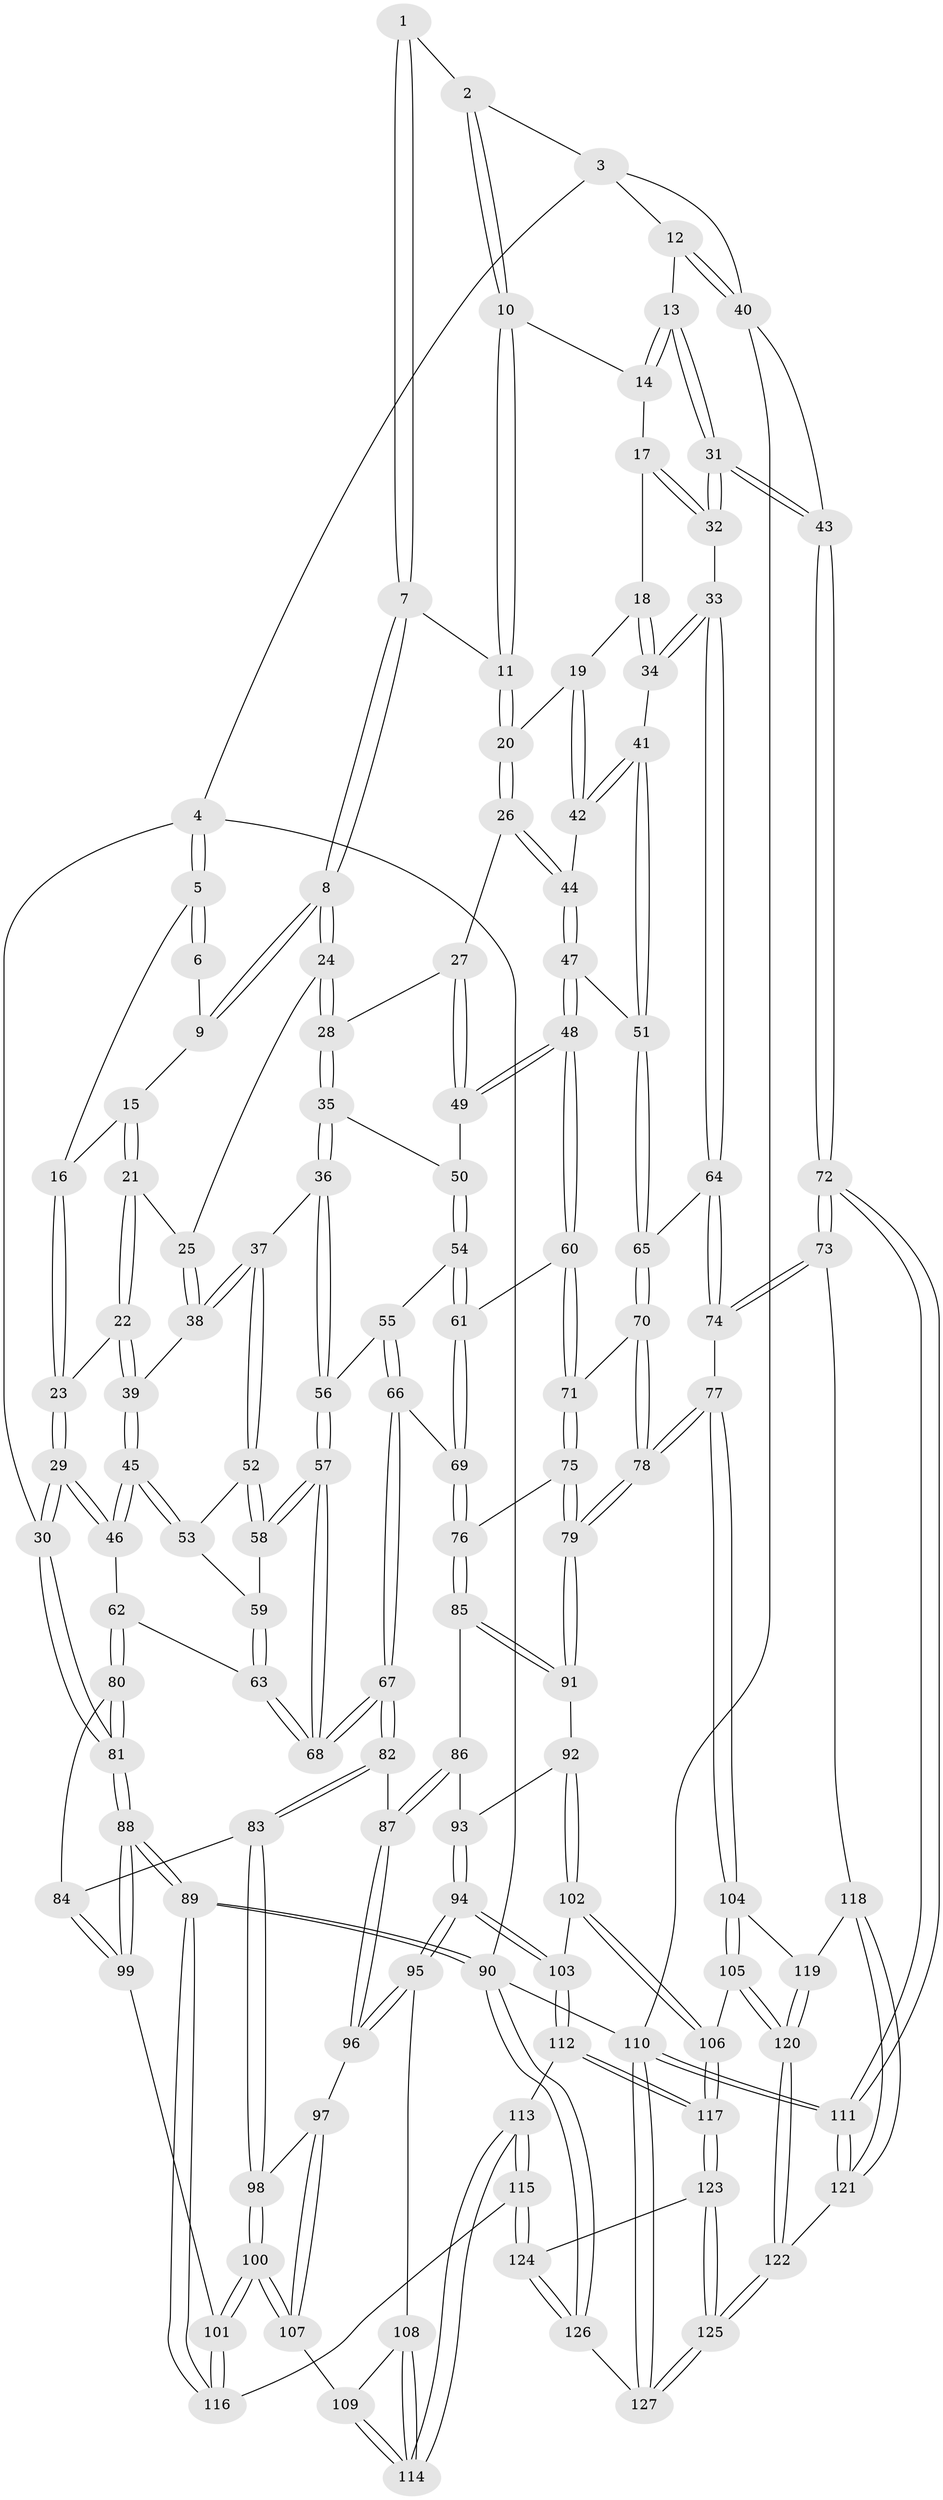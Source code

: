 // Generated by graph-tools (version 1.1) at 2025/38/03/09/25 02:38:47]
// undirected, 127 vertices, 314 edges
graph export_dot {
graph [start="1"]
  node [color=gray90,style=filled];
  1 [pos="+0.2978223882602854+0"];
  2 [pos="+0.6109396373170657+0"];
  3 [pos="+1+0"];
  4 [pos="+0+0"];
  5 [pos="+0+0"];
  6 [pos="+0.10415275215275137+0"];
  7 [pos="+0.33822588566817224+0.0980890292428536"];
  8 [pos="+0.31248420834666796+0.12156130200351965"];
  9 [pos="+0.193282519349291+0.04506261341396722"];
  10 [pos="+0.6096830444640102+0"];
  11 [pos="+0.5232098068833244+0.0669660834378034"];
  12 [pos="+0.86647751186597+0.13693208736410914"];
  13 [pos="+0.8600667626626506+0.1414497405872385"];
  14 [pos="+0.6879072723350962+0.0526961850456952"];
  15 [pos="+0.13035780134152225+0.1326906958101263"];
  16 [pos="+0.065400134453415+0.09288075631909719"];
  17 [pos="+0.6787485137652667+0.1761752171575585"];
  18 [pos="+0.6612581357939616+0.2028373290449711"];
  19 [pos="+0.6237202679709493+0.22784446447912376"];
  20 [pos="+0.5130302574149715+0.17505720096496946"];
  21 [pos="+0.13590753236553602+0.17810337845745053"];
  22 [pos="+0.1286275245492561+0.19504099855561133"];
  23 [pos="+0.002586848315149088+0.18707733445259783"];
  24 [pos="+0.3071968312083639+0.14884413874256766"];
  25 [pos="+0.2917861414201001+0.16345368751185238"];
  26 [pos="+0.5036086731244215+0.1967024909726596"];
  27 [pos="+0.4914929786720571+0.206980891153059"];
  28 [pos="+0.4006541767830464+0.24773333683105206"];
  29 [pos="+0+0.2692154635545941"];
  30 [pos="+0+0.269194507584848"];
  31 [pos="+0.8513497895683247+0.33221263771725346"];
  32 [pos="+0.8241189156022892+0.3395021336972742"];
  33 [pos="+0.808013824340051+0.3473190554799893"];
  34 [pos="+0.6992534076904968+0.31949365863042173"];
  35 [pos="+0.3927579776388294+0.2757634668246989"];
  36 [pos="+0.3106403056808279+0.31936873766707613"];
  37 [pos="+0.2579583061125869+0.3033048122777486"];
  38 [pos="+0.24893662790283702+0.28317313911741065"];
  39 [pos="+0.13496203543763022+0.2451623409773609"];
  40 [pos="+1+0.08588613548774487"];
  41 [pos="+0.6951017277335424+0.3194316944130374"];
  42 [pos="+0.6209437787008124+0.2715923249624222"];
  43 [pos="+1+0.460968780747766"];
  44 [pos="+0.5679615272569751+0.29464139911871084"];
  45 [pos="+0.07850222531886393+0.330474212226755"];
  46 [pos="+0.07401034126974042+0.3344137128767928"];
  47 [pos="+0.5523716681485012+0.37565075543631604"];
  48 [pos="+0.5436307310722486+0.3806572349770396"];
  49 [pos="+0.49030634109220594+0.3403945158384176"];
  50 [pos="+0.42436541076643813+0.32994239317606094"];
  51 [pos="+0.58132048283362+0.37826165027979863"];
  52 [pos="+0.25162681115611807+0.3136554444011988"];
  53 [pos="+0.20486895340910455+0.34706581883693954"];
  54 [pos="+0.4027191673889494+0.38819057291794257"];
  55 [pos="+0.38776353668668734+0.3912872005199416"];
  56 [pos="+0.33062693130208315+0.3736993054366767"];
  57 [pos="+0.2637835924812374+0.494794302165065"];
  58 [pos="+0.2543015309398078+0.41175198117891465"];
  59 [pos="+0.20004810271256548+0.3666665985860934"];
  60 [pos="+0.5243987063295137+0.4218672738746683"];
  61 [pos="+0.4367081131296057+0.4233078386541259"];
  62 [pos="+0.118554434063046+0.4688094294307622"];
  63 [pos="+0.15884302785352045+0.47454056123936605"];
  64 [pos="+0.7384538601691109+0.44582742797415614"];
  65 [pos="+0.6812871553728067+0.4599061531136111"];
  66 [pos="+0.3355098597288301+0.501785246193584"];
  67 [pos="+0.25992926176266173+0.517220572889794"];
  68 [pos="+0.25886998200880434+0.5158415182350691"];
  69 [pos="+0.3962965217008614+0.5057111290327652"];
  70 [pos="+0.631635417886014+0.5091870559702196"];
  71 [pos="+0.5309875654890363+0.472348845175205"];
  72 [pos="+1+0.6271233364724721"];
  73 [pos="+0.9383859438863823+0.6720960118348024"];
  74 [pos="+0.7546696463270679+0.5118265246983845"];
  75 [pos="+0.49371963083894815+0.5357183512366628"];
  76 [pos="+0.4484645223997827+0.541700403558294"];
  77 [pos="+0.6461376909653667+0.6770765585069356"];
  78 [pos="+0.6331875201059303+0.6644910641912739"];
  79 [pos="+0.5735683302101681+0.6440337110886313"];
  80 [pos="+0.06909285388822407+0.5074481541555527"];
  81 [pos="+0+0.5934400943943795"];
  82 [pos="+0.2614821138373957+0.5759952679291106"];
  83 [pos="+0.13632735438679527+0.6532796401639848"];
  84 [pos="+0.1292396526231018+0.652238645086028"];
  85 [pos="+0.42503676048811534+0.5971397227466224"];
  86 [pos="+0.4101301017344868+0.6185436435422451"];
  87 [pos="+0.2629754604192725+0.5784089131248"];
  88 [pos="+0+0.6525382185213776"];
  89 [pos="+0+1"];
  90 [pos="+0+1"];
  91 [pos="+0.5340920044295644+0.6557888779908225"];
  92 [pos="+0.49558624584892347+0.6732174399638361"];
  93 [pos="+0.41326095094410814+0.6402464604651209"];
  94 [pos="+0.37152039659332925+0.7251575992216289"];
  95 [pos="+0.3333744794993916+0.7084730603697953"];
  96 [pos="+0.2774931310264574+0.6377588223801689"];
  97 [pos="+0.23091508605180108+0.7069184629257739"];
  98 [pos="+0.14732067985685415+0.6748266238749292"];
  99 [pos="+0.0445454067643321+0.6889256753183759"];
  100 [pos="+0.17199535002742075+0.77861576776141"];
  101 [pos="+0.14307861523046614+0.8375193351537302"];
  102 [pos="+0.46911331669712875+0.7124140367043001"];
  103 [pos="+0.37439731637047174+0.7294428128401004"];
  104 [pos="+0.6569097904205361+0.6953109474265395"];
  105 [pos="+0.569562513361403+0.8386183796323733"];
  106 [pos="+0.5258516993947883+0.8430709596824784"];
  107 [pos="+0.22287717200377047+0.7462279668339512"];
  108 [pos="+0.2974840907710294+0.7374208896864952"];
  109 [pos="+0.25252890040179093+0.7541881097924473"];
  110 [pos="+1+1"];
  111 [pos="+1+1"];
  112 [pos="+0.384835551580193+0.7943405775181268"];
  113 [pos="+0.2897360228856109+0.8409193808368499"];
  114 [pos="+0.2876475564615349+0.8319565346487465"];
  115 [pos="+0.253041834077084+0.8887087020920614"];
  116 [pos="+0.14153045901185915+0.8573101646269317"];
  117 [pos="+0.4675738302101445+0.8644393360463017"];
  118 [pos="+0.827842727113755+0.7329048184844514"];
  119 [pos="+0.8254264616168779+0.7331882654858369"];
  120 [pos="+0.6768601928621046+0.9903299421113722"];
  121 [pos="+0.861821727971978+0.9131009278631618"];
  122 [pos="+0.6925676760489176+1"];
  123 [pos="+0.4612507439888933+0.8768200629394046"];
  124 [pos="+0.35798447688781915+1"];
  125 [pos="+0.6846294297337537+1"];
  126 [pos="+0.3590790193667005+1"];
  127 [pos="+0.681855882118076+1"];
  1 -- 2;
  1 -- 7;
  1 -- 7;
  2 -- 3;
  2 -- 10;
  2 -- 10;
  3 -- 4;
  3 -- 12;
  3 -- 40;
  4 -- 5;
  4 -- 5;
  4 -- 30;
  4 -- 90;
  5 -- 6;
  5 -- 6;
  5 -- 16;
  6 -- 9;
  7 -- 8;
  7 -- 8;
  7 -- 11;
  8 -- 9;
  8 -- 9;
  8 -- 24;
  8 -- 24;
  9 -- 15;
  10 -- 11;
  10 -- 11;
  10 -- 14;
  11 -- 20;
  11 -- 20;
  12 -- 13;
  12 -- 40;
  12 -- 40;
  13 -- 14;
  13 -- 14;
  13 -- 31;
  13 -- 31;
  14 -- 17;
  15 -- 16;
  15 -- 21;
  15 -- 21;
  16 -- 23;
  16 -- 23;
  17 -- 18;
  17 -- 32;
  17 -- 32;
  18 -- 19;
  18 -- 34;
  18 -- 34;
  19 -- 20;
  19 -- 42;
  19 -- 42;
  20 -- 26;
  20 -- 26;
  21 -- 22;
  21 -- 22;
  21 -- 25;
  22 -- 23;
  22 -- 39;
  22 -- 39;
  23 -- 29;
  23 -- 29;
  24 -- 25;
  24 -- 28;
  24 -- 28;
  25 -- 38;
  25 -- 38;
  26 -- 27;
  26 -- 44;
  26 -- 44;
  27 -- 28;
  27 -- 49;
  27 -- 49;
  28 -- 35;
  28 -- 35;
  29 -- 30;
  29 -- 30;
  29 -- 46;
  29 -- 46;
  30 -- 81;
  30 -- 81;
  31 -- 32;
  31 -- 32;
  31 -- 43;
  31 -- 43;
  32 -- 33;
  33 -- 34;
  33 -- 34;
  33 -- 64;
  33 -- 64;
  34 -- 41;
  35 -- 36;
  35 -- 36;
  35 -- 50;
  36 -- 37;
  36 -- 56;
  36 -- 56;
  37 -- 38;
  37 -- 38;
  37 -- 52;
  37 -- 52;
  38 -- 39;
  39 -- 45;
  39 -- 45;
  40 -- 43;
  40 -- 110;
  41 -- 42;
  41 -- 42;
  41 -- 51;
  41 -- 51;
  42 -- 44;
  43 -- 72;
  43 -- 72;
  44 -- 47;
  44 -- 47;
  45 -- 46;
  45 -- 46;
  45 -- 53;
  45 -- 53;
  46 -- 62;
  47 -- 48;
  47 -- 48;
  47 -- 51;
  48 -- 49;
  48 -- 49;
  48 -- 60;
  48 -- 60;
  49 -- 50;
  50 -- 54;
  50 -- 54;
  51 -- 65;
  51 -- 65;
  52 -- 53;
  52 -- 58;
  52 -- 58;
  53 -- 59;
  54 -- 55;
  54 -- 61;
  54 -- 61;
  55 -- 56;
  55 -- 66;
  55 -- 66;
  56 -- 57;
  56 -- 57;
  57 -- 58;
  57 -- 58;
  57 -- 68;
  57 -- 68;
  58 -- 59;
  59 -- 63;
  59 -- 63;
  60 -- 61;
  60 -- 71;
  60 -- 71;
  61 -- 69;
  61 -- 69;
  62 -- 63;
  62 -- 80;
  62 -- 80;
  63 -- 68;
  63 -- 68;
  64 -- 65;
  64 -- 74;
  64 -- 74;
  65 -- 70;
  65 -- 70;
  66 -- 67;
  66 -- 67;
  66 -- 69;
  67 -- 68;
  67 -- 68;
  67 -- 82;
  67 -- 82;
  69 -- 76;
  69 -- 76;
  70 -- 71;
  70 -- 78;
  70 -- 78;
  71 -- 75;
  71 -- 75;
  72 -- 73;
  72 -- 73;
  72 -- 111;
  72 -- 111;
  73 -- 74;
  73 -- 74;
  73 -- 118;
  74 -- 77;
  75 -- 76;
  75 -- 79;
  75 -- 79;
  76 -- 85;
  76 -- 85;
  77 -- 78;
  77 -- 78;
  77 -- 104;
  77 -- 104;
  78 -- 79;
  78 -- 79;
  79 -- 91;
  79 -- 91;
  80 -- 81;
  80 -- 81;
  80 -- 84;
  81 -- 88;
  81 -- 88;
  82 -- 83;
  82 -- 83;
  82 -- 87;
  83 -- 84;
  83 -- 98;
  83 -- 98;
  84 -- 99;
  84 -- 99;
  85 -- 86;
  85 -- 91;
  85 -- 91;
  86 -- 87;
  86 -- 87;
  86 -- 93;
  87 -- 96;
  87 -- 96;
  88 -- 89;
  88 -- 89;
  88 -- 99;
  88 -- 99;
  89 -- 90;
  89 -- 90;
  89 -- 116;
  89 -- 116;
  90 -- 126;
  90 -- 126;
  90 -- 110;
  91 -- 92;
  92 -- 93;
  92 -- 102;
  92 -- 102;
  93 -- 94;
  93 -- 94;
  94 -- 95;
  94 -- 95;
  94 -- 103;
  94 -- 103;
  95 -- 96;
  95 -- 96;
  95 -- 108;
  96 -- 97;
  97 -- 98;
  97 -- 107;
  97 -- 107;
  98 -- 100;
  98 -- 100;
  99 -- 101;
  100 -- 101;
  100 -- 101;
  100 -- 107;
  100 -- 107;
  101 -- 116;
  101 -- 116;
  102 -- 103;
  102 -- 106;
  102 -- 106;
  103 -- 112;
  103 -- 112;
  104 -- 105;
  104 -- 105;
  104 -- 119;
  105 -- 106;
  105 -- 120;
  105 -- 120;
  106 -- 117;
  106 -- 117;
  107 -- 109;
  108 -- 109;
  108 -- 114;
  108 -- 114;
  109 -- 114;
  109 -- 114;
  110 -- 111;
  110 -- 111;
  110 -- 127;
  110 -- 127;
  111 -- 121;
  111 -- 121;
  112 -- 113;
  112 -- 117;
  112 -- 117;
  113 -- 114;
  113 -- 114;
  113 -- 115;
  113 -- 115;
  115 -- 116;
  115 -- 124;
  115 -- 124;
  117 -- 123;
  117 -- 123;
  118 -- 119;
  118 -- 121;
  118 -- 121;
  119 -- 120;
  119 -- 120;
  120 -- 122;
  120 -- 122;
  121 -- 122;
  122 -- 125;
  122 -- 125;
  123 -- 124;
  123 -- 125;
  123 -- 125;
  124 -- 126;
  124 -- 126;
  125 -- 127;
  125 -- 127;
  126 -- 127;
}
